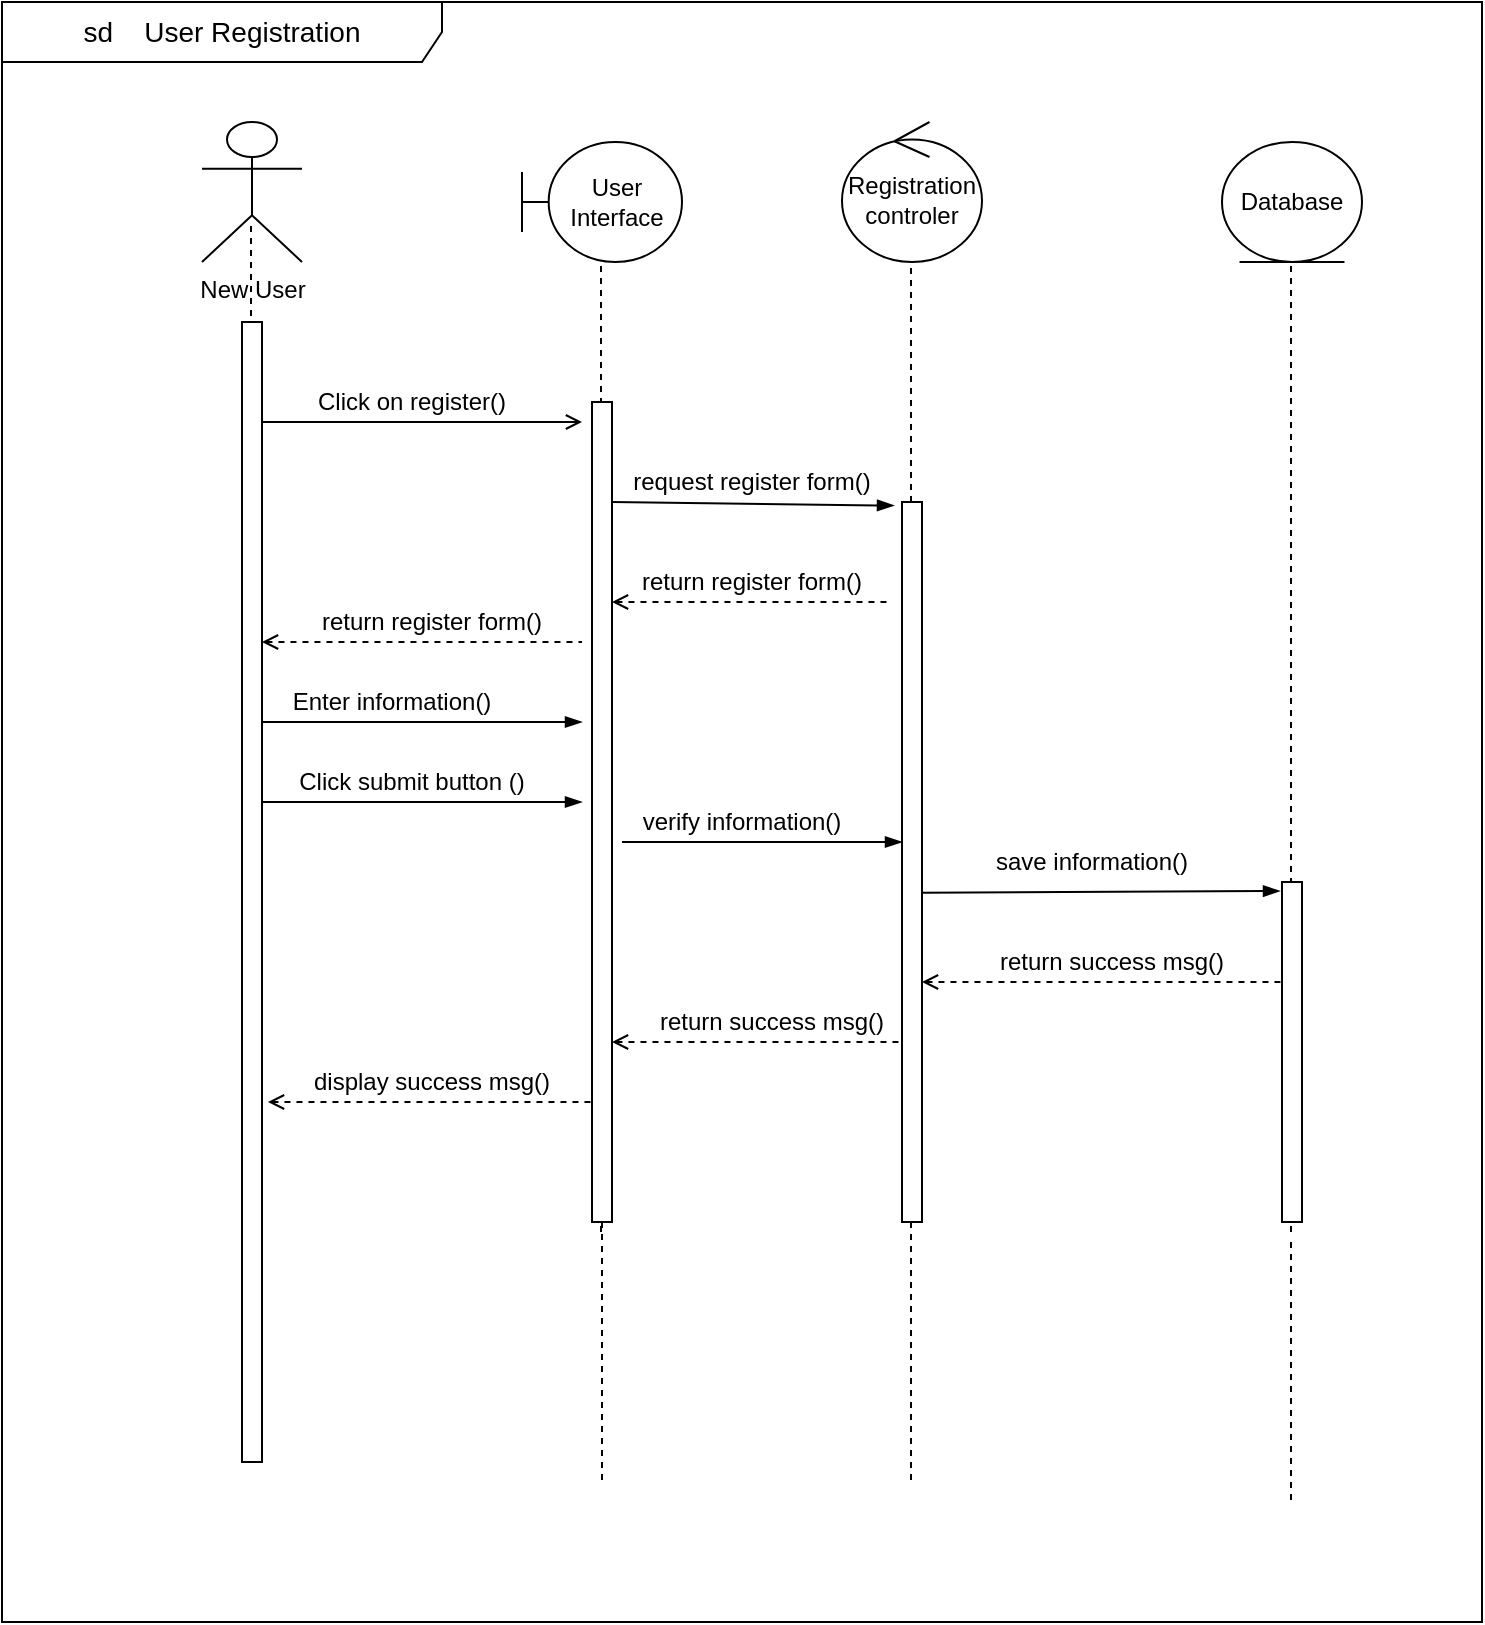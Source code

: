 <mxfile version="14.5.3" type="device"><diagram id="7qh7AibV08axKx_LcS4j" name="Page-1"><mxGraphModel dx="868" dy="425" grid="1" gridSize="10" guides="1" tooltips="1" connect="1" arrows="1" fold="1" page="1" pageScale="1" pageWidth="850" pageHeight="1100" math="0" shadow="0"><root><mxCell id="0"/><mxCell id="1" parent="0"/><mxCell id="D7nztItVe_1WfHeWvN3E-1" value="New User" style="shape=umlActor;verticalLabelPosition=bottom;verticalAlign=top;html=1;outlineConnect=0;" vertex="1" parent="1"><mxGeometry x="120" y="90" width="50" height="70" as="geometry"/></mxCell><mxCell id="D7nztItVe_1WfHeWvN3E-2" value="User Interface" style="shape=umlBoundary;whiteSpace=wrap;html=1;" vertex="1" parent="1"><mxGeometry x="280" y="100" width="80" height="60" as="geometry"/></mxCell><mxCell id="D7nztItVe_1WfHeWvN3E-3" value="Registration controler" style="ellipse;shape=umlControl;whiteSpace=wrap;html=1;" vertex="1" parent="1"><mxGeometry x="440" y="90" width="70" height="70" as="geometry"/></mxCell><mxCell id="D7nztItVe_1WfHeWvN3E-4" value="Database" style="ellipse;shape=umlEntity;whiteSpace=wrap;html=1;" vertex="1" parent="1"><mxGeometry x="630" y="100" width="70" height="60" as="geometry"/></mxCell><mxCell id="D7nztItVe_1WfHeWvN3E-7" value="" style="endArrow=none;dashed=1;html=1;" edge="1" parent="1"><mxGeometry width="50" height="50" relative="1" as="geometry"><mxPoint x="144.5" y="625" as="sourcePoint"/><mxPoint x="144.5" y="140" as="targetPoint"/></mxGeometry></mxCell><mxCell id="D7nztItVe_1WfHeWvN3E-8" value="" style="endArrow=none;dashed=1;html=1;" edge="1" parent="1"><mxGeometry width="50" height="50" relative="1" as="geometry"><mxPoint x="319.5" y="645" as="sourcePoint"/><mxPoint x="319.5" y="160" as="targetPoint"/></mxGeometry></mxCell><mxCell id="D7nztItVe_1WfHeWvN3E-9" value="" style="endArrow=none;dashed=1;html=1;" edge="1" parent="1" source="D7nztItVe_1WfHeWvN3E-17"><mxGeometry width="50" height="50" relative="1" as="geometry"><mxPoint x="474.5" y="645" as="sourcePoint"/><mxPoint x="474.5" y="160" as="targetPoint"/></mxGeometry></mxCell><mxCell id="D7nztItVe_1WfHeWvN3E-10" value="" style="endArrow=none;dashed=1;html=1;" edge="1" parent="1"><mxGeometry width="50" height="50" relative="1" as="geometry"><mxPoint x="664.5" y="645" as="sourcePoint"/><mxPoint x="664.5" y="160" as="targetPoint"/></mxGeometry></mxCell><mxCell id="D7nztItVe_1WfHeWvN3E-11" value="" style="html=1;points=[];perimeter=orthogonalPerimeter;" vertex="1" parent="1"><mxGeometry x="140" y="190" width="10" height="570" as="geometry"/></mxCell><mxCell id="D7nztItVe_1WfHeWvN3E-14" value="" style="endArrow=open;html=1;endFill=0;" edge="1" parent="1"><mxGeometry width="50" height="50" relative="1" as="geometry"><mxPoint x="150" y="240" as="sourcePoint"/><mxPoint x="310" y="240" as="targetPoint"/></mxGeometry></mxCell><mxCell id="D7nztItVe_1WfHeWvN3E-46" style="edgeStyle=orthogonalEdgeStyle;rounded=0;orthogonalLoop=1;jettySize=auto;html=1;dashed=1;startArrow=none;startFill=0;endArrow=none;endFill=0;" edge="1" parent="1" source="D7nztItVe_1WfHeWvN3E-15"><mxGeometry relative="1" as="geometry"><mxPoint x="320" y="770" as="targetPoint"/></mxGeometry></mxCell><mxCell id="D7nztItVe_1WfHeWvN3E-15" value="&lt;span style=&quot;color: rgba(0 , 0 , 0 , 0) ; font-family: monospace ; font-size: 0px&quot;&gt;%3CmxGraphModel%3E%3Croot%3E%3CmxCell%20id%3D%220%22%2F%3E%3CmxCell%20id%3D%221%22%20parent%3D%220%22%2F%3E%3CmxCell%20id%3D%222%22%20value%3D%22%22%20style%3D%22html%3D1%3Bpoints%3D%5B%5D%3Bperimeter%3DorthogonalPerimeter%3B%22%20vertex%3D%221%22%20parent%3D%221%22%3E%3CmxGeometry%20x%3D%22315%22%20y%3D%22230%22%20width%3D%2210%22%20height%3D%22420%22%20as%3D%22geometry%22%2F%3E%3C%2FmxCell%3E%3C%2Froot%3E%3C%2FmxGraphModel%3E&lt;/span&gt;" style="html=1;points=[];perimeter=orthogonalPerimeter;" vertex="1" parent="1"><mxGeometry x="315" y="230" width="10" height="410" as="geometry"/></mxCell><mxCell id="D7nztItVe_1WfHeWvN3E-16" value="" style="endArrow=blockThin;html=1;endFill=1;entryX=-0.4;entryY=0.005;entryDx=0;entryDy=0;entryPerimeter=0;" edge="1" parent="1" target="D7nztItVe_1WfHeWvN3E-17"><mxGeometry width="50" height="50" relative="1" as="geometry"><mxPoint x="325" y="280" as="sourcePoint"/><mxPoint x="440" y="280" as="targetPoint"/></mxGeometry></mxCell><mxCell id="D7nztItVe_1WfHeWvN3E-18" value="&lt;span style=&quot;color: rgba(0 , 0 , 0 , 0) ; font-family: monospace ; font-size: 0px&quot;&gt;%3CmxGraphModel%3E%3Croot%3E%3CmxCell%20id%3D%220%22%2F%3E%3CmxCell%20id%3D%221%22%20parent%3D%220%22%2F%3E%3CmxCell%20id%3D%222%22%20value%3D%22%22%20style%3D%22html%3D1%3Bpoints%3D%5B%5D%3Bperimeter%3DorthogonalPerimeter%3B%22%20vertex%3D%221%22%20parent%3D%221%22%3E%3CmxGeometry%20x%3D%22315%22%20y%3D%22230%22%20width%3D%2210%22%20height%3D%22420%22%20as%3D%22geometry%22%2F%3E%3C%2FmxCell%3E%3C%2Froot%3E%3C%2FmxGraphModel%3E&lt;/span&gt;" style="html=1;points=[];perimeter=orthogonalPerimeter;" vertex="1" parent="1"><mxGeometry x="660" y="470" width="10" height="170" as="geometry"/></mxCell><mxCell id="D7nztItVe_1WfHeWvN3E-17" value="&lt;span style=&quot;color: rgba(0 , 0 , 0 , 0) ; font-family: monospace ; font-size: 0px&quot;&gt;%3CmxGraphModel%3E%3Croot%3E%3CmxCell%20id%3D%220%22%2F%3E%3CmxCell%20id%3D%221%22%20parent%3D%220%22%2F%3E%3CmxCell%20id%3D%222%22%20value%3D%22%22%20style%3D%22html%3D1%3Bpoints%3D%5B%5D%3Bperimeter%3DorthogonalPerimeter%3B%22%20vertex%3D%221%22%20parent%3D%221%22%3E%3CmxGeometry%20x%3D%22315%22%20y%3D%22230%22%20width%3D%2210%22%20height%3D%22420%22%20as%3D%22geometry%22%2F%3E%3C%2FmxCell%3E%3C%2Froot%3E%3C%2FmxGraphModel%3E&lt;/span&gt;" style="html=1;points=[];perimeter=orthogonalPerimeter;" vertex="1" parent="1"><mxGeometry x="470" y="280" width="10" height="360" as="geometry"/></mxCell><mxCell id="D7nztItVe_1WfHeWvN3E-20" value="" style="endArrow=none;html=1;endFill=0;startArrow=open;startFill=0;dashed=1;" edge="1" parent="1"><mxGeometry width="50" height="50" relative="1" as="geometry"><mxPoint x="325" y="330" as="sourcePoint"/><mxPoint x="465" y="330" as="targetPoint"/></mxGeometry></mxCell><mxCell id="D7nztItVe_1WfHeWvN3E-21" value="" style="endArrow=none;html=1;endFill=0;startArrow=open;startFill=0;dashed=1;" edge="1" parent="1"><mxGeometry width="50" height="50" relative="1" as="geometry"><mxPoint x="150" y="350" as="sourcePoint"/><mxPoint x="310" y="350" as="targetPoint"/></mxGeometry></mxCell><mxCell id="D7nztItVe_1WfHeWvN3E-22" value="" style="endArrow=blockThin;html=1;endFill=1;" edge="1" parent="1"><mxGeometry width="50" height="50" relative="1" as="geometry"><mxPoint x="150" y="390" as="sourcePoint"/><mxPoint x="310" y="390" as="targetPoint"/></mxGeometry></mxCell><mxCell id="D7nztItVe_1WfHeWvN3E-23" value="" style="endArrow=blockThin;html=1;endFill=1;" edge="1" parent="1"><mxGeometry width="50" height="50" relative="1" as="geometry"><mxPoint x="330" y="450" as="sourcePoint"/><mxPoint x="470" y="450" as="targetPoint"/></mxGeometry></mxCell><mxCell id="D7nztItVe_1WfHeWvN3E-25" value="" style="endArrow=none;html=1;endFill=0;startArrow=open;startFill=0;dashed=1;" edge="1" parent="1" source="D7nztItVe_1WfHeWvN3E-17"><mxGeometry width="50" height="50" relative="1" as="geometry"><mxPoint x="520" y="520" as="sourcePoint"/><mxPoint x="660" y="520" as="targetPoint"/></mxGeometry></mxCell><mxCell id="D7nztItVe_1WfHeWvN3E-26" value="" style="endArrow=none;html=1;endFill=0;startArrow=open;startFill=0;dashed=1;exitX=1;exitY=0.571;exitDx=0;exitDy=0;exitPerimeter=0;" edge="1" parent="1"><mxGeometry width="50" height="50" relative="1" as="geometry"><mxPoint x="325" y="550.0" as="sourcePoint"/><mxPoint x="470" y="550" as="targetPoint"/></mxGeometry></mxCell><mxCell id="D7nztItVe_1WfHeWvN3E-27" value="" style="endArrow=none;html=1;endFill=0;startArrow=open;startFill=0;dashed=1;" edge="1" parent="1"><mxGeometry width="50" height="50" relative="1" as="geometry"><mxPoint x="153" y="580" as="sourcePoint"/><mxPoint x="315" y="580" as="targetPoint"/></mxGeometry></mxCell><mxCell id="D7nztItVe_1WfHeWvN3E-34" value="Click on register()" style="text;html=1;strokeColor=none;fillColor=none;align=center;verticalAlign=middle;whiteSpace=wrap;rounded=0;" vertex="1" parent="1"><mxGeometry x="160" y="220" width="130" height="20" as="geometry"/></mxCell><mxCell id="D7nztItVe_1WfHeWvN3E-35" value="request register form()" style="text;html=1;strokeColor=none;fillColor=none;align=center;verticalAlign=middle;whiteSpace=wrap;rounded=0;" vertex="1" parent="1"><mxGeometry x="330" y="260" width="130" height="20" as="geometry"/></mxCell><mxCell id="D7nztItVe_1WfHeWvN3E-36" value="return register form()" style="text;html=1;strokeColor=none;fillColor=none;align=center;verticalAlign=middle;whiteSpace=wrap;rounded=0;" vertex="1" parent="1"><mxGeometry x="330" y="310" width="130" height="20" as="geometry"/></mxCell><mxCell id="D7nztItVe_1WfHeWvN3E-37" value="return register form()" style="text;html=1;strokeColor=none;fillColor=none;align=center;verticalAlign=middle;whiteSpace=wrap;rounded=0;" vertex="1" parent="1"><mxGeometry x="170" y="330" width="130" height="20" as="geometry"/></mxCell><mxCell id="D7nztItVe_1WfHeWvN3E-39" value="" style="endArrow=blockThin;html=1;endFill=1;" edge="1" parent="1"><mxGeometry width="50" height="50" relative="1" as="geometry"><mxPoint x="150" y="430" as="sourcePoint"/><mxPoint x="310" y="430" as="targetPoint"/></mxGeometry></mxCell><mxCell id="D7nztItVe_1WfHeWvN3E-40" value="Enter information()" style="text;html=1;strokeColor=none;fillColor=none;align=center;verticalAlign=middle;whiteSpace=wrap;rounded=0;" vertex="1" parent="1"><mxGeometry x="150" y="370" width="130" height="20" as="geometry"/></mxCell><mxCell id="D7nztItVe_1WfHeWvN3E-41" value="Click submit button ()" style="text;html=1;strokeColor=none;fillColor=none;align=center;verticalAlign=middle;whiteSpace=wrap;rounded=0;" vertex="1" parent="1"><mxGeometry x="160" y="410" width="130" height="20" as="geometry"/></mxCell><mxCell id="D7nztItVe_1WfHeWvN3E-43" value="verify information()" style="text;html=1;strokeColor=none;fillColor=none;align=center;verticalAlign=middle;whiteSpace=wrap;rounded=0;" vertex="1" parent="1"><mxGeometry x="325" y="430" width="130" height="20" as="geometry"/></mxCell><mxCell id="D7nztItVe_1WfHeWvN3E-44" value="" style="endArrow=blockThin;html=1;endFill=1;entryX=-0.1;entryY=0.583;entryDx=0;entryDy=0;entryPerimeter=0;" edge="1" parent="1"><mxGeometry width="50" height="50" relative="1" as="geometry"><mxPoint x="480" y="475.43" as="sourcePoint"/><mxPoint x="659" y="474.5" as="targetPoint"/></mxGeometry></mxCell><mxCell id="D7nztItVe_1WfHeWvN3E-45" value="save information()" style="text;html=1;strokeColor=none;fillColor=none;align=center;verticalAlign=middle;whiteSpace=wrap;rounded=0;" vertex="1" parent="1"><mxGeometry x="500" y="450" width="130" height="20" as="geometry"/></mxCell><mxCell id="D7nztItVe_1WfHeWvN3E-47" style="edgeStyle=orthogonalEdgeStyle;rounded=0;orthogonalLoop=1;jettySize=auto;html=1;dashed=1;startArrow=none;startFill=0;endArrow=none;endFill=0;" edge="1" parent="1"><mxGeometry relative="1" as="geometry"><mxPoint x="474.5" y="770" as="targetPoint"/><mxPoint x="474.5" y="640" as="sourcePoint"/></mxGeometry></mxCell><mxCell id="D7nztItVe_1WfHeWvN3E-50" style="edgeStyle=orthogonalEdgeStyle;rounded=0;orthogonalLoop=1;jettySize=auto;html=1;dashed=1;startArrow=none;startFill=0;endArrow=none;endFill=0;" edge="1" parent="1"><mxGeometry relative="1" as="geometry"><mxPoint x="664.5" y="780" as="targetPoint"/><mxPoint x="664.5" y="650" as="sourcePoint"/></mxGeometry></mxCell><mxCell id="D7nztItVe_1WfHeWvN3E-51" value="display success msg()" style="text;html=1;strokeColor=none;fillColor=none;align=center;verticalAlign=middle;whiteSpace=wrap;rounded=0;" vertex="1" parent="1"><mxGeometry x="170" y="560" width="130" height="20" as="geometry"/></mxCell><mxCell id="D7nztItVe_1WfHeWvN3E-52" value="return success msg()" style="text;html=1;strokeColor=none;fillColor=none;align=center;verticalAlign=middle;whiteSpace=wrap;rounded=0;" vertex="1" parent="1"><mxGeometry x="340" y="530" width="130" height="20" as="geometry"/></mxCell><mxCell id="D7nztItVe_1WfHeWvN3E-53" value="return success msg()" style="text;html=1;strokeColor=none;fillColor=none;align=center;verticalAlign=middle;whiteSpace=wrap;rounded=0;" vertex="1" parent="1"><mxGeometry x="510" y="500" width="130" height="20" as="geometry"/></mxCell><mxCell id="D7nztItVe_1WfHeWvN3E-54" value="&lt;font style=&quot;font-size: 14px&quot;&gt;sd&amp;nbsp; &amp;nbsp; User Registration&lt;/font&gt;" style="shape=umlFrame;whiteSpace=wrap;html=1;width=220;height=30;" vertex="1" parent="1"><mxGeometry x="20" y="30" width="740" height="810" as="geometry"/></mxCell></root></mxGraphModel></diagram></mxfile>